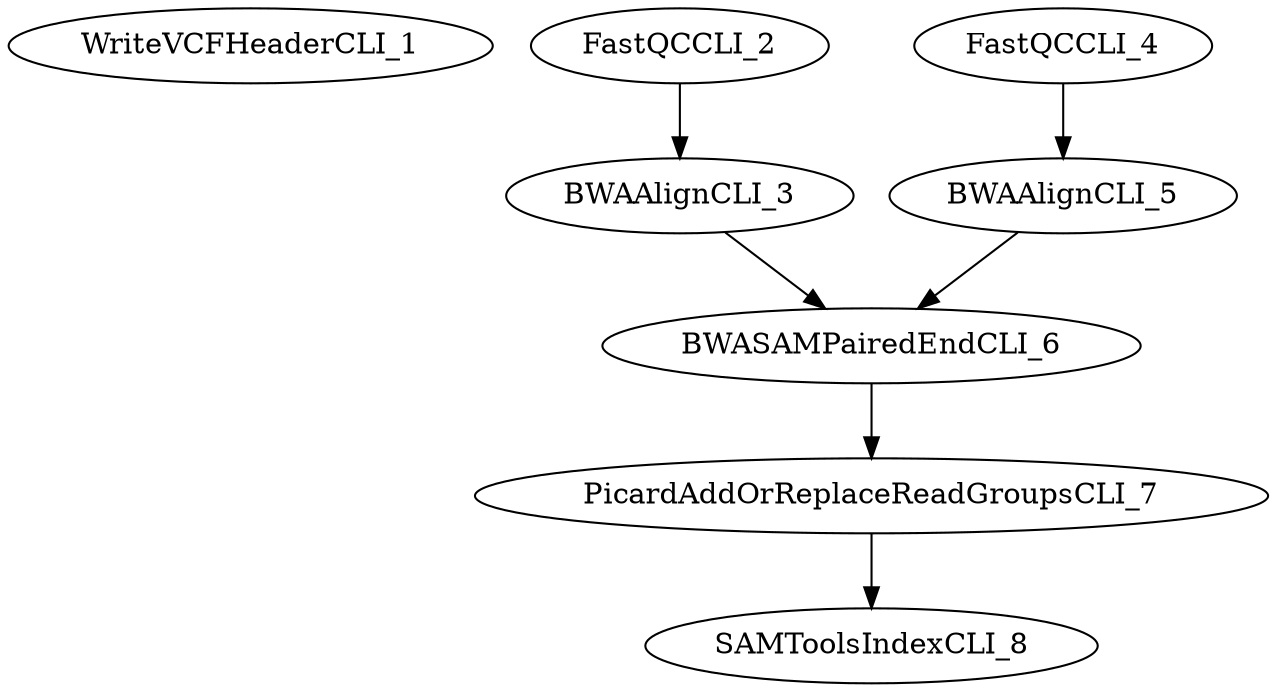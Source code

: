 digraph G {
  WriteVCFHeaderCLI_1 [ label="WriteVCFHeaderCLI_1" ];
  FastQCCLI_2 [ label="FastQCCLI_2" ];
  BWAAlignCLI_3 [ label="BWAAlignCLI_3" ];
  FastQCCLI_4 [ label="FastQCCLI_4" ];
  BWAAlignCLI_5 [ label="BWAAlignCLI_5" ];
  BWASAMPairedEndCLI_6 [ label="BWASAMPairedEndCLI_6" ];
  PicardAddOrReplaceReadGroupsCLI_7 [ label="PicardAddOrReplaceReadGroupsCLI_7" ];
  SAMToolsIndexCLI_8 [ label="SAMToolsIndexCLI_8" ];
  FastQCCLI_2 -> BWAAlignCLI_3;
  FastQCCLI_4 -> BWAAlignCLI_5;
  BWAAlignCLI_3 -> BWASAMPairedEndCLI_6;
  BWAAlignCLI_5 -> BWASAMPairedEndCLI_6;
  BWASAMPairedEndCLI_6 -> PicardAddOrReplaceReadGroupsCLI_7;
  PicardAddOrReplaceReadGroupsCLI_7 -> SAMToolsIndexCLI_8;
}

